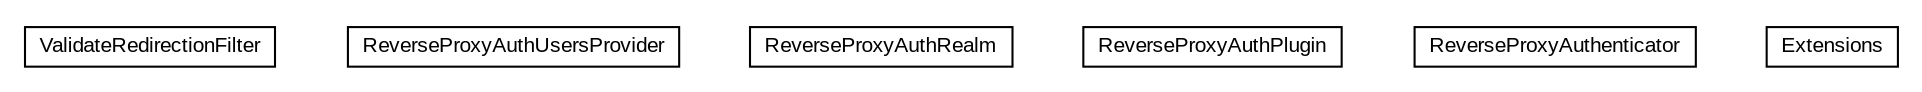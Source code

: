 #!/usr/local/bin/dot
#
# Class diagram 
# Generated by UMLGraph version R5_6-24-gf6e263 (http://www.umlgraph.org/)
#

digraph G {
	edge [fontname="arial",fontsize=10,labelfontname="arial",labelfontsize=10];
	node [fontname="arial",fontsize=10,shape=plaintext];
	nodesep=0.25;
	ranksep=0.5;
	// net.trajano.sonar.plugins.reverseproxyauth.ValidateRedirectionFilter
	c0 [label=<<table title="net.trajano.sonar.plugins.reverseproxyauth.ValidateRedirectionFilter" border="0" cellborder="1" cellspacing="0" cellpadding="2" port="p" href="./ValidateRedirectionFilter.html">
		<tr><td><table border="0" cellspacing="0" cellpadding="1">
<tr><td align="center" balign="center"> ValidateRedirectionFilter </td></tr>
		</table></td></tr>
		</table>>, URL="./ValidateRedirectionFilter.html", fontname="arial", fontcolor="black", fontsize=10.0];
	// net.trajano.sonar.plugins.reverseproxyauth.ReverseProxyAuthUsersProvider
	c1 [label=<<table title="net.trajano.sonar.plugins.reverseproxyauth.ReverseProxyAuthUsersProvider" border="0" cellborder="1" cellspacing="0" cellpadding="2" port="p" href="./ReverseProxyAuthUsersProvider.html">
		<tr><td><table border="0" cellspacing="0" cellpadding="1">
<tr><td align="center" balign="center"> ReverseProxyAuthUsersProvider </td></tr>
		</table></td></tr>
		</table>>, URL="./ReverseProxyAuthUsersProvider.html", fontname="arial", fontcolor="black", fontsize=10.0];
	// net.trajano.sonar.plugins.reverseproxyauth.ReverseProxyAuthRealm
	c2 [label=<<table title="net.trajano.sonar.plugins.reverseproxyauth.ReverseProxyAuthRealm" border="0" cellborder="1" cellspacing="0" cellpadding="2" port="p" href="./ReverseProxyAuthRealm.html">
		<tr><td><table border="0" cellspacing="0" cellpadding="1">
<tr><td align="center" balign="center"> ReverseProxyAuthRealm </td></tr>
		</table></td></tr>
		</table>>, URL="./ReverseProxyAuthRealm.html", fontname="arial", fontcolor="black", fontsize=10.0];
	// net.trajano.sonar.plugins.reverseproxyauth.ReverseProxyAuthPlugin
	c3 [label=<<table title="net.trajano.sonar.plugins.reverseproxyauth.ReverseProxyAuthPlugin" border="0" cellborder="1" cellspacing="0" cellpadding="2" port="p" href="./ReverseProxyAuthPlugin.html">
		<tr><td><table border="0" cellspacing="0" cellpadding="1">
<tr><td align="center" balign="center"> ReverseProxyAuthPlugin </td></tr>
		</table></td></tr>
		</table>>, URL="./ReverseProxyAuthPlugin.html", fontname="arial", fontcolor="black", fontsize=10.0];
	// net.trajano.sonar.plugins.reverseproxyauth.ReverseProxyAuthenticator
	c4 [label=<<table title="net.trajano.sonar.plugins.reverseproxyauth.ReverseProxyAuthenticator" border="0" cellborder="1" cellspacing="0" cellpadding="2" port="p" href="./ReverseProxyAuthenticator.html">
		<tr><td><table border="0" cellspacing="0" cellpadding="1">
<tr><td align="center" balign="center"> ReverseProxyAuthenticator </td></tr>
		</table></td></tr>
		</table>>, URL="./ReverseProxyAuthenticator.html", fontname="arial", fontcolor="black", fontsize=10.0];
	// net.trajano.sonar.plugins.reverseproxyauth.Extensions
	c5 [label=<<table title="net.trajano.sonar.plugins.reverseproxyauth.Extensions" border="0" cellborder="1" cellspacing="0" cellpadding="2" port="p" href="./Extensions.html">
		<tr><td><table border="0" cellspacing="0" cellpadding="1">
<tr><td align="center" balign="center"> Extensions </td></tr>
		</table></td></tr>
		</table>>, URL="./Extensions.html", fontname="arial", fontcolor="black", fontsize=10.0];
}

